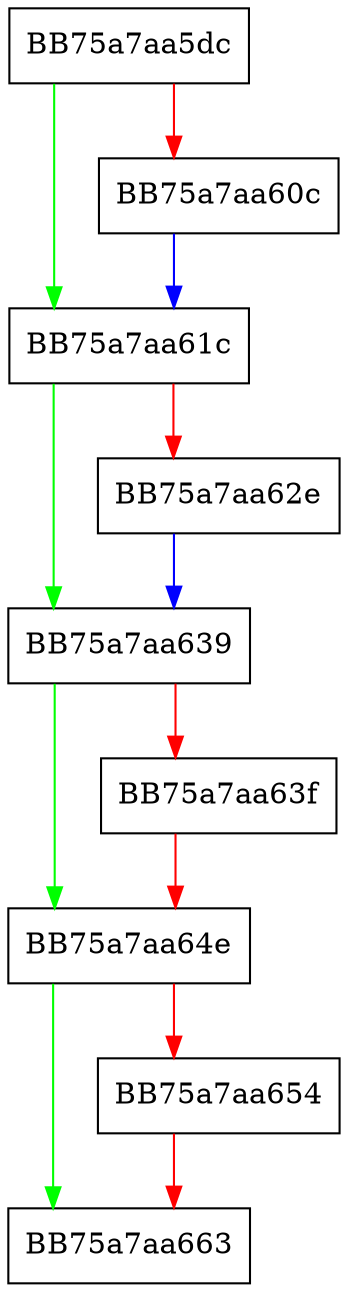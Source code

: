 digraph _ftelli64 {
  node [shape="box"];
  graph [splines=ortho];
  BB75a7aa5dc -> BB75a7aa61c [color="green"];
  BB75a7aa5dc -> BB75a7aa60c [color="red"];
  BB75a7aa60c -> BB75a7aa61c [color="blue"];
  BB75a7aa61c -> BB75a7aa639 [color="green"];
  BB75a7aa61c -> BB75a7aa62e [color="red"];
  BB75a7aa62e -> BB75a7aa639 [color="blue"];
  BB75a7aa639 -> BB75a7aa64e [color="green"];
  BB75a7aa639 -> BB75a7aa63f [color="red"];
  BB75a7aa63f -> BB75a7aa64e [color="red"];
  BB75a7aa64e -> BB75a7aa663 [color="green"];
  BB75a7aa64e -> BB75a7aa654 [color="red"];
  BB75a7aa654 -> BB75a7aa663 [color="red"];
}